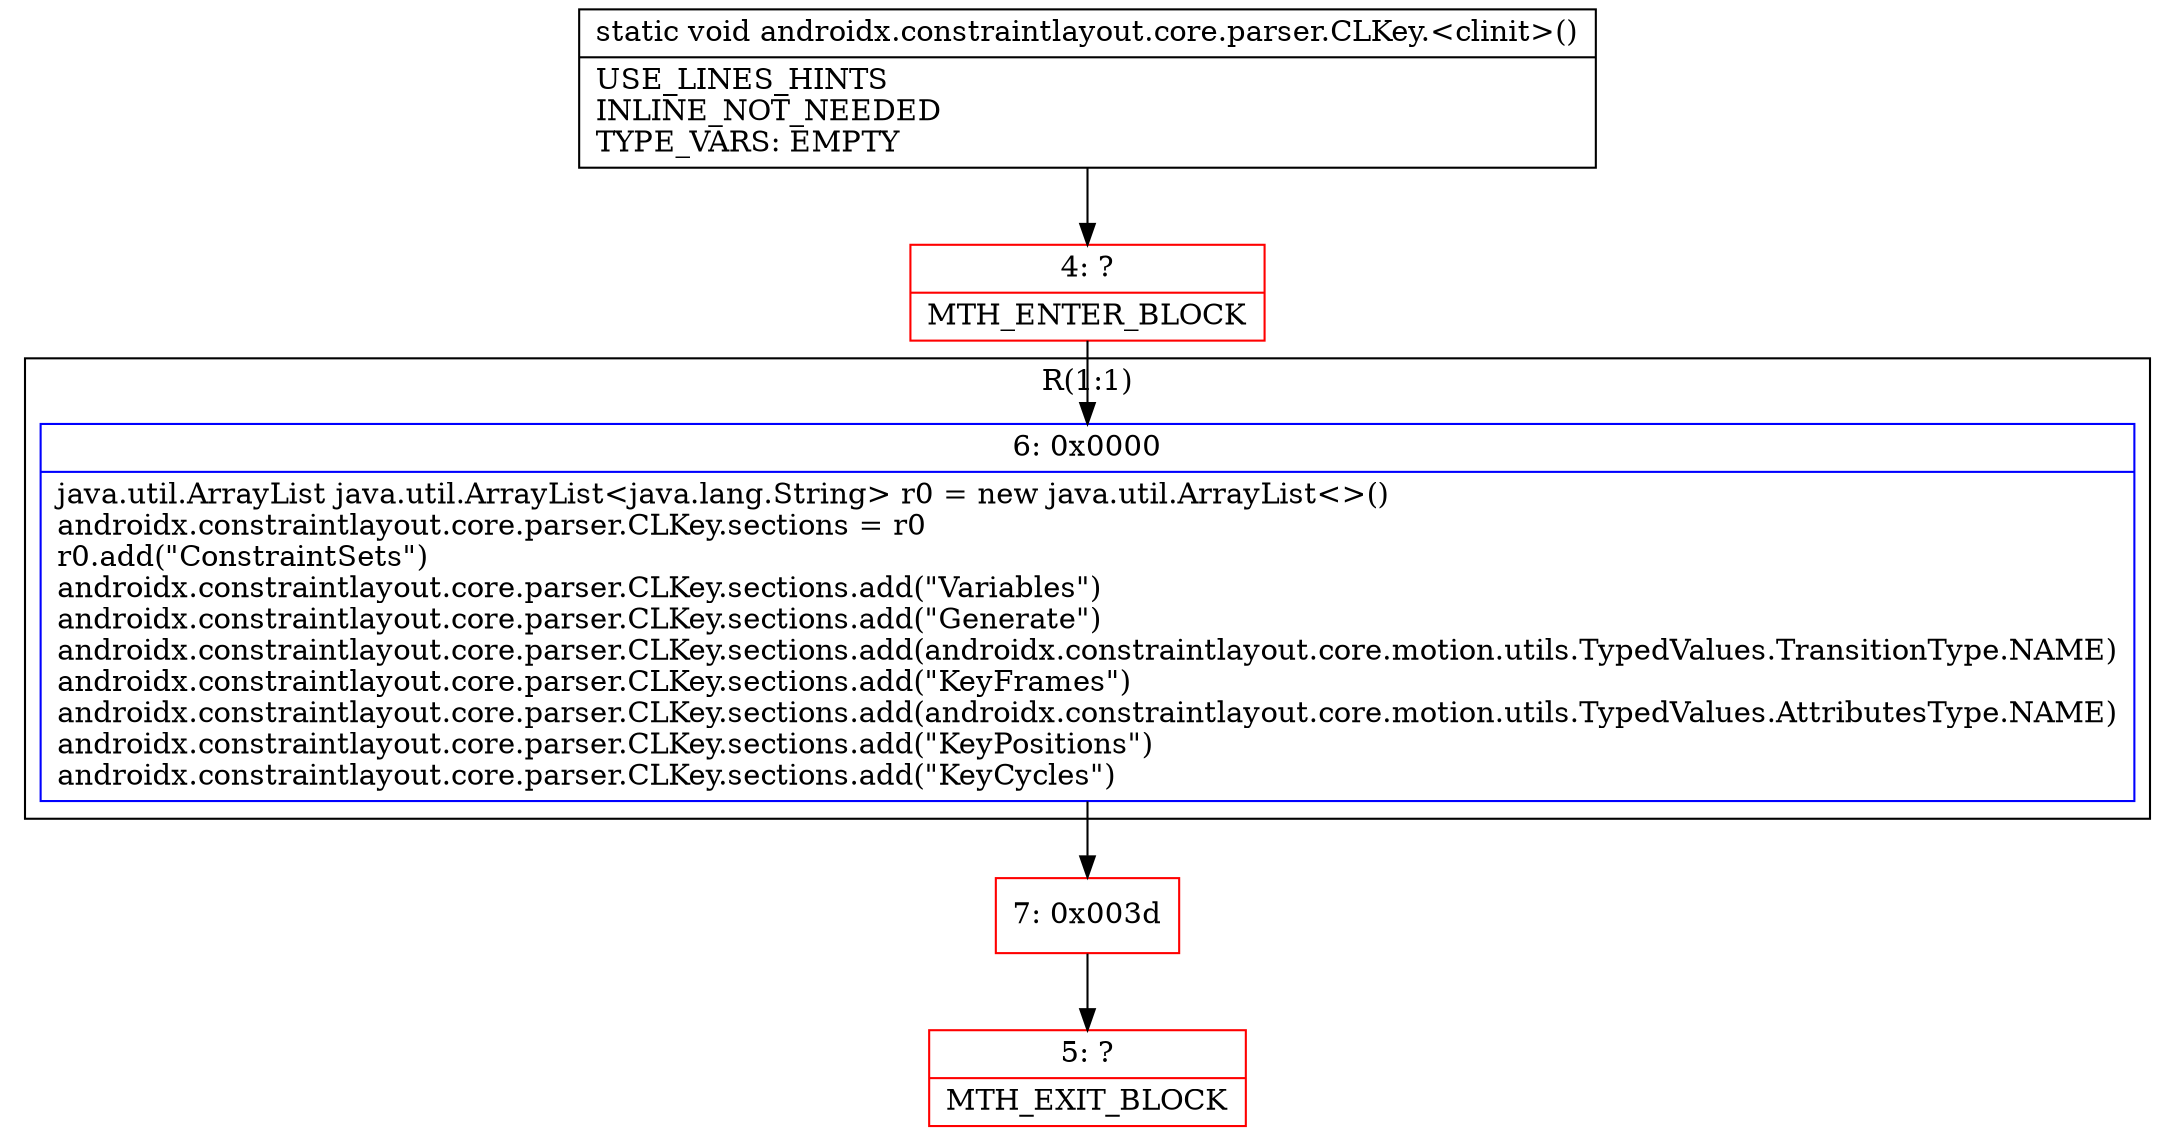 digraph "CFG forandroidx.constraintlayout.core.parser.CLKey.\<clinit\>()V" {
subgraph cluster_Region_1776767971 {
label = "R(1:1)";
node [shape=record,color=blue];
Node_6 [shape=record,label="{6\:\ 0x0000|java.util.ArrayList java.util.ArrayList\<java.lang.String\> r0 = new java.util.ArrayList\<\>()\landroidx.constraintlayout.core.parser.CLKey.sections = r0\lr0.add(\"ConstraintSets\")\landroidx.constraintlayout.core.parser.CLKey.sections.add(\"Variables\")\landroidx.constraintlayout.core.parser.CLKey.sections.add(\"Generate\")\landroidx.constraintlayout.core.parser.CLKey.sections.add(androidx.constraintlayout.core.motion.utils.TypedValues.TransitionType.NAME)\landroidx.constraintlayout.core.parser.CLKey.sections.add(\"KeyFrames\")\landroidx.constraintlayout.core.parser.CLKey.sections.add(androidx.constraintlayout.core.motion.utils.TypedValues.AttributesType.NAME)\landroidx.constraintlayout.core.parser.CLKey.sections.add(\"KeyPositions\")\landroidx.constraintlayout.core.parser.CLKey.sections.add(\"KeyCycles\")\l}"];
}
Node_4 [shape=record,color=red,label="{4\:\ ?|MTH_ENTER_BLOCK\l}"];
Node_7 [shape=record,color=red,label="{7\:\ 0x003d}"];
Node_5 [shape=record,color=red,label="{5\:\ ?|MTH_EXIT_BLOCK\l}"];
MethodNode[shape=record,label="{static void androidx.constraintlayout.core.parser.CLKey.\<clinit\>()  | USE_LINES_HINTS\lINLINE_NOT_NEEDED\lTYPE_VARS: EMPTY\l}"];
MethodNode -> Node_4;Node_6 -> Node_7;
Node_4 -> Node_6;
Node_7 -> Node_5;
}

